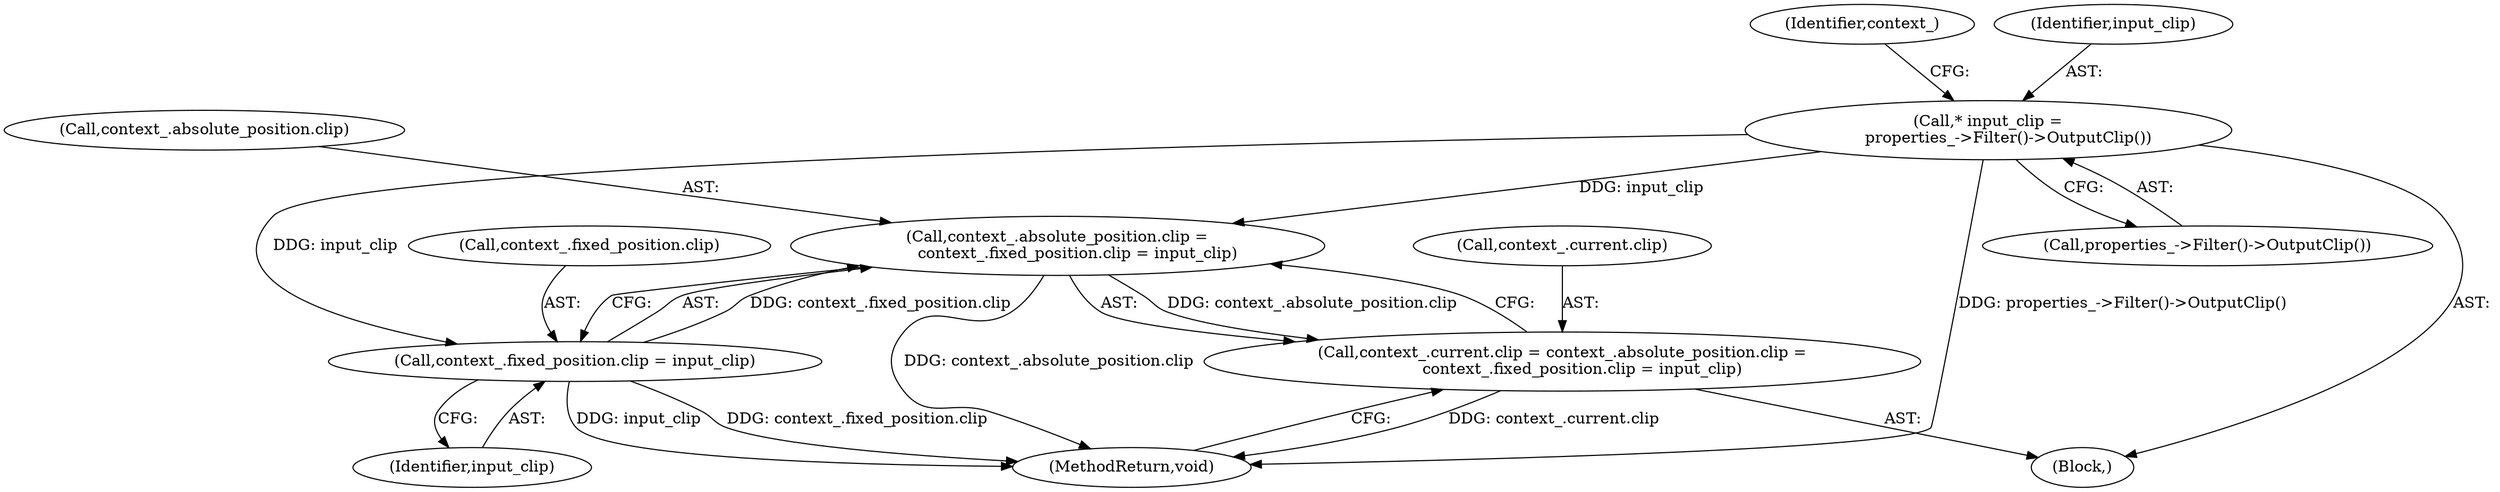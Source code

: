 digraph "0_Chrome_f911e11e7f6b5c0d6f5ee694a9871de6619889f7_5@pointer" {
"1000233" [label="(Call,* input_clip =\n        properties_->Filter()->OutputClip())"];
"1000242" [label="(Call,context_.absolute_position.clip =\n        context_.fixed_position.clip = input_clip)"];
"1000236" [label="(Call,context_.current.clip = context_.absolute_position.clip =\n        context_.fixed_position.clip = input_clip)"];
"1000248" [label="(Call,context_.fixed_position.clip = input_clip)"];
"1000255" [label="(MethodReturn,void)"];
"1000237" [label="(Call,context_.current.clip)"];
"1000242" [label="(Call,context_.absolute_position.clip =\n        context_.fixed_position.clip = input_clip)"];
"1000236" [label="(Call,context_.current.clip = context_.absolute_position.clip =\n        context_.fixed_position.clip = input_clip)"];
"1000243" [label="(Call,context_.absolute_position.clip)"];
"1000248" [label="(Call,context_.fixed_position.clip = input_clip)"];
"1000249" [label="(Call,context_.fixed_position.clip)"];
"1000239" [label="(Identifier,context_)"];
"1000234" [label="(Identifier,input_clip)"];
"1000254" [label="(Identifier,input_clip)"];
"1000226" [label="(Block,)"];
"1000233" [label="(Call,* input_clip =\n        properties_->Filter()->OutputClip())"];
"1000235" [label="(Call,properties_->Filter()->OutputClip())"];
"1000233" -> "1000226"  [label="AST: "];
"1000233" -> "1000235"  [label="CFG: "];
"1000234" -> "1000233"  [label="AST: "];
"1000235" -> "1000233"  [label="AST: "];
"1000239" -> "1000233"  [label="CFG: "];
"1000233" -> "1000255"  [label="DDG: properties_->Filter()->OutputClip()"];
"1000233" -> "1000242"  [label="DDG: input_clip"];
"1000233" -> "1000248"  [label="DDG: input_clip"];
"1000242" -> "1000236"  [label="AST: "];
"1000242" -> "1000248"  [label="CFG: "];
"1000243" -> "1000242"  [label="AST: "];
"1000248" -> "1000242"  [label="AST: "];
"1000236" -> "1000242"  [label="CFG: "];
"1000242" -> "1000255"  [label="DDG: context_.absolute_position.clip"];
"1000242" -> "1000236"  [label="DDG: context_.absolute_position.clip"];
"1000248" -> "1000242"  [label="DDG: context_.fixed_position.clip"];
"1000236" -> "1000226"  [label="AST: "];
"1000237" -> "1000236"  [label="AST: "];
"1000255" -> "1000236"  [label="CFG: "];
"1000236" -> "1000255"  [label="DDG: context_.current.clip"];
"1000248" -> "1000254"  [label="CFG: "];
"1000249" -> "1000248"  [label="AST: "];
"1000254" -> "1000248"  [label="AST: "];
"1000248" -> "1000255"  [label="DDG: input_clip"];
"1000248" -> "1000255"  [label="DDG: context_.fixed_position.clip"];
}
